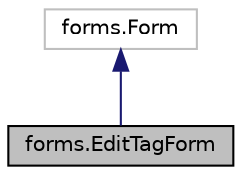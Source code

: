 digraph "forms.EditTagForm"
{
 // LATEX_PDF_SIZE
  edge [fontname="Helvetica",fontsize="10",labelfontname="Helvetica",labelfontsize="10"];
  node [fontname="Helvetica",fontsize="10",shape=record];
  Node1 [label="forms.EditTagForm",height=0.2,width=0.4,color="black", fillcolor="grey75", style="filled", fontcolor="black",tooltip="Form for editing Tags."];
  Node2 -> Node1 [dir="back",color="midnightblue",fontsize="10",style="solid",fontname="Helvetica"];
  Node2 [label="forms.Form",height=0.2,width=0.4,color="grey75", fillcolor="white", style="filled",tooltip=" "];
}
